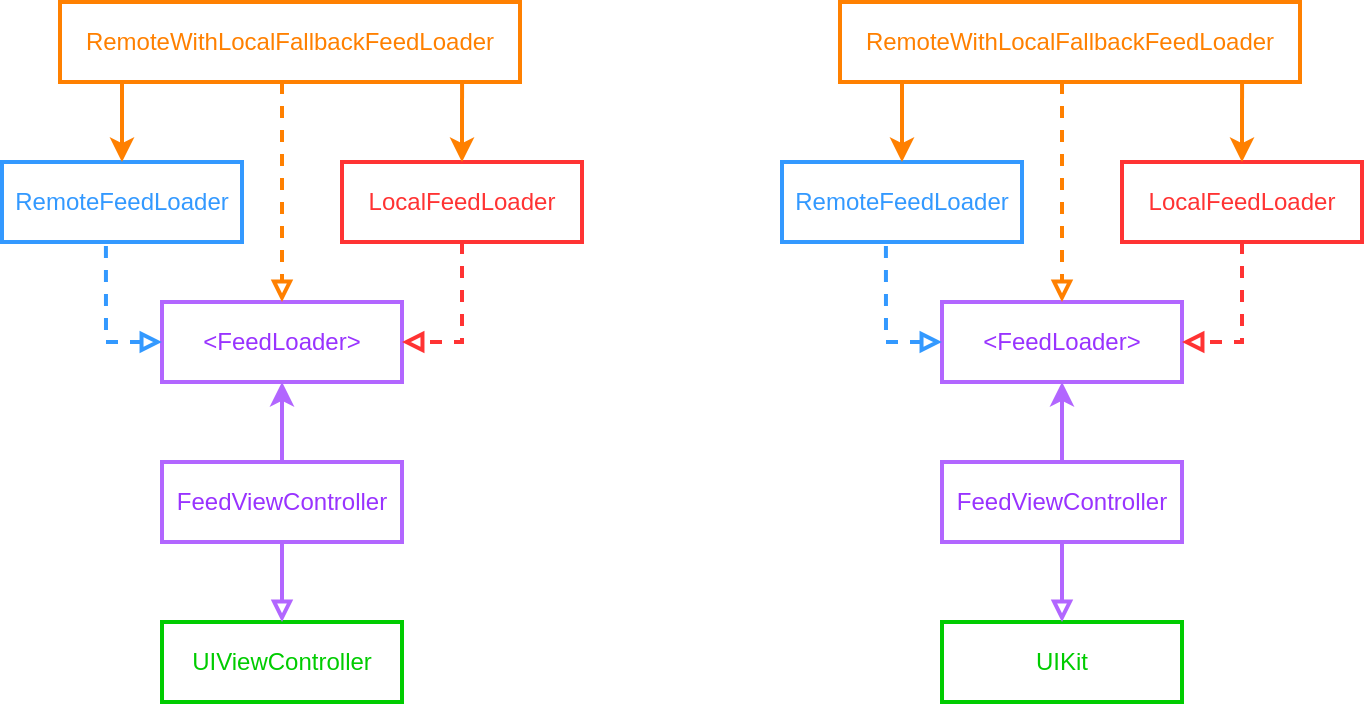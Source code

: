 <mxfile version="24.3.1" type="github">
  <diagram name="Сторінка-1" id="PxG06iyKeexJ1y8sfxdK">
    <mxGraphModel dx="1026" dy="691" grid="1" gridSize="10" guides="1" tooltips="1" connect="1" arrows="1" fold="1" page="1" pageScale="1" pageWidth="827" pageHeight="1169" math="0" shadow="0">
      <root>
        <mxCell id="0" />
        <mxCell id="1" parent="0" />
        <mxCell id="_yezeSAtM-JNvSMhmO6c-1" value="FeedViewController" style="rounded=0;whiteSpace=wrap;html=1;fillColor=none;strokeColor=#B266FF;strokeWidth=2;fontColor=#9933FF;" vertex="1" parent="1">
          <mxGeometry x="150" y="360" width="120" height="40" as="geometry" />
        </mxCell>
        <mxCell id="_yezeSAtM-JNvSMhmO6c-2" value="UIViewController" style="rounded=0;whiteSpace=wrap;html=1;fillColor=none;strokeColor=#00CC00;strokeWidth=2;fontColor=#00CC00;" vertex="1" parent="1">
          <mxGeometry x="150" y="440" width="120" height="40" as="geometry" />
        </mxCell>
        <mxCell id="_yezeSAtM-JNvSMhmO6c-3" value="" style="endArrow=block;html=1;rounded=0;entryX=0.5;entryY=0;entryDx=0;entryDy=0;exitX=0.5;exitY=1;exitDx=0;exitDy=0;strokeWidth=2;strokeColor=#B266FF;endFill=0;" edge="1" parent="1" source="_yezeSAtM-JNvSMhmO6c-1" target="_yezeSAtM-JNvSMhmO6c-2">
          <mxGeometry width="50" height="50" relative="1" as="geometry">
            <mxPoint x="190" y="410" as="sourcePoint" />
            <mxPoint x="240" y="360" as="targetPoint" />
          </mxGeometry>
        </mxCell>
        <mxCell id="_yezeSAtM-JNvSMhmO6c-4" value="&amp;lt;FeedLoader&amp;gt;" style="rounded=0;whiteSpace=wrap;html=1;fillColor=none;strokeColor=#B266FF;strokeWidth=2;fontColor=#9933FF;" vertex="1" parent="1">
          <mxGeometry x="150" y="280" width="120" height="40" as="geometry" />
        </mxCell>
        <mxCell id="_yezeSAtM-JNvSMhmO6c-5" value="" style="endArrow=classic;html=1;rounded=0;entryX=0.5;entryY=1;entryDx=0;entryDy=0;exitX=0.5;exitY=0;exitDx=0;exitDy=0;strokeWidth=2;strokeColor=#B266FF;" edge="1" parent="1" source="_yezeSAtM-JNvSMhmO6c-1" target="_yezeSAtM-JNvSMhmO6c-4">
          <mxGeometry width="50" height="50" relative="1" as="geometry">
            <mxPoint x="190" y="410" as="sourcePoint" />
            <mxPoint x="240" y="360" as="targetPoint" />
          </mxGeometry>
        </mxCell>
        <mxCell id="_yezeSAtM-JNvSMhmO6c-6" value="RemoteFeedLoader" style="rounded=0;whiteSpace=wrap;html=1;fillColor=none;strokeColor=#3399FF;strokeWidth=2;fontColor=#3399FF;" vertex="1" parent="1">
          <mxGeometry x="70" y="210" width="120" height="40" as="geometry" />
        </mxCell>
        <mxCell id="_yezeSAtM-JNvSMhmO6c-7" value="" style="endArrow=block;html=1;rounded=0;exitX=0.433;exitY=1.05;exitDx=0;exitDy=0;exitPerimeter=0;entryX=0;entryY=0.5;entryDx=0;entryDy=0;strokeWidth=2;dashed=1;strokeColor=#3399FF;endFill=0;" edge="1" parent="1" source="_yezeSAtM-JNvSMhmO6c-6" target="_yezeSAtM-JNvSMhmO6c-4">
          <mxGeometry width="50" height="50" relative="1" as="geometry">
            <mxPoint x="190" y="410" as="sourcePoint" />
            <mxPoint x="240" y="360" as="targetPoint" />
            <Array as="points">
              <mxPoint x="122" y="300" />
            </Array>
          </mxGeometry>
        </mxCell>
        <mxCell id="_yezeSAtM-JNvSMhmO6c-8" value="LocalFeedLoader" style="rounded=0;whiteSpace=wrap;html=1;fillColor=none;strokeColor=#FF3333;strokeWidth=2;fontColor=#FF3333;" vertex="1" parent="1">
          <mxGeometry x="240" y="210" width="120" height="40" as="geometry" />
        </mxCell>
        <mxCell id="_yezeSAtM-JNvSMhmO6c-9" value="" style="endArrow=block;html=1;rounded=0;exitX=0.5;exitY=1;exitDx=0;exitDy=0;strokeWidth=2;dashed=1;strokeColor=#FF3333;entryX=1;entryY=0.5;entryDx=0;entryDy=0;fontColor=#FF3333;endFill=0;" edge="1" parent="1" source="_yezeSAtM-JNvSMhmO6c-8" target="_yezeSAtM-JNvSMhmO6c-4">
          <mxGeometry width="50" height="50" relative="1" as="geometry">
            <mxPoint x="132" y="262" as="sourcePoint" />
            <mxPoint x="280" y="310" as="targetPoint" />
            <Array as="points">
              <mxPoint x="300" y="300" />
            </Array>
          </mxGeometry>
        </mxCell>
        <mxCell id="_yezeSAtM-JNvSMhmO6c-10" value="RemoteWithLocalFallbackFeedLoader" style="rounded=0;whiteSpace=wrap;html=1;fillColor=none;strokeColor=#FF8000;strokeWidth=2;fontColor=#FF8000;" vertex="1" parent="1">
          <mxGeometry x="99" y="130" width="230" height="40" as="geometry" />
        </mxCell>
        <mxCell id="_yezeSAtM-JNvSMhmO6c-11" value="" style="endArrow=classic;html=1;rounded=0;entryX=0.5;entryY=0;entryDx=0;entryDy=0;strokeWidth=2;strokeColor=#FF8000;" edge="1" parent="1" target="_yezeSAtM-JNvSMhmO6c-6">
          <mxGeometry width="50" height="50" relative="1" as="geometry">
            <mxPoint x="130" y="170" as="sourcePoint" />
            <mxPoint x="240" y="360" as="targetPoint" />
          </mxGeometry>
        </mxCell>
        <mxCell id="_yezeSAtM-JNvSMhmO6c-12" value="" style="endArrow=classic;html=1;rounded=0;entryX=0.5;entryY=0;entryDx=0;entryDy=0;strokeWidth=2;strokeColor=#FF8000;exitX=0.874;exitY=1;exitDx=0;exitDy=0;exitPerimeter=0;" edge="1" parent="1" source="_yezeSAtM-JNvSMhmO6c-10" target="_yezeSAtM-JNvSMhmO6c-8">
          <mxGeometry width="50" height="50" relative="1" as="geometry">
            <mxPoint x="140" y="180" as="sourcePoint" />
            <mxPoint x="140" y="220" as="targetPoint" />
          </mxGeometry>
        </mxCell>
        <mxCell id="_yezeSAtM-JNvSMhmO6c-13" value="" style="endArrow=block;html=1;rounded=0;entryX=0.5;entryY=0;entryDx=0;entryDy=0;strokeWidth=2;strokeColor=#FF8000;endFill=0;dashed=1;" edge="1" parent="1" target="_yezeSAtM-JNvSMhmO6c-4">
          <mxGeometry width="50" height="50" relative="1" as="geometry">
            <mxPoint x="210" y="170" as="sourcePoint" />
            <mxPoint x="220" y="450" as="targetPoint" />
          </mxGeometry>
        </mxCell>
        <mxCell id="_yezeSAtM-JNvSMhmO6c-14" value="FeedViewController" style="rounded=0;whiteSpace=wrap;html=1;fillColor=none;strokeColor=#B266FF;strokeWidth=2;fontColor=#9933FF;" vertex="1" parent="1">
          <mxGeometry x="540" y="360" width="120" height="40" as="geometry" />
        </mxCell>
        <mxCell id="_yezeSAtM-JNvSMhmO6c-15" value="UIKit" style="rounded=0;whiteSpace=wrap;html=1;fillColor=none;strokeColor=#00CC00;strokeWidth=2;fontColor=#00CC00;" vertex="1" parent="1">
          <mxGeometry x="540" y="440" width="120" height="40" as="geometry" />
        </mxCell>
        <mxCell id="_yezeSAtM-JNvSMhmO6c-16" value="" style="endArrow=block;html=1;rounded=0;entryX=0.5;entryY=0;entryDx=0;entryDy=0;exitX=0.5;exitY=1;exitDx=0;exitDy=0;strokeWidth=2;strokeColor=#B266FF;endFill=0;" edge="1" parent="1" source="_yezeSAtM-JNvSMhmO6c-14" target="_yezeSAtM-JNvSMhmO6c-15">
          <mxGeometry width="50" height="50" relative="1" as="geometry">
            <mxPoint x="580" y="410" as="sourcePoint" />
            <mxPoint x="630" y="360" as="targetPoint" />
          </mxGeometry>
        </mxCell>
        <mxCell id="_yezeSAtM-JNvSMhmO6c-17" value="&amp;lt;FeedLoader&amp;gt;" style="rounded=0;whiteSpace=wrap;html=1;fillColor=none;strokeColor=#B266FF;strokeWidth=2;fontColor=#9933FF;" vertex="1" parent="1">
          <mxGeometry x="540" y="280" width="120" height="40" as="geometry" />
        </mxCell>
        <mxCell id="_yezeSAtM-JNvSMhmO6c-18" value="" style="endArrow=classic;html=1;rounded=0;entryX=0.5;entryY=1;entryDx=0;entryDy=0;exitX=0.5;exitY=0;exitDx=0;exitDy=0;strokeWidth=2;strokeColor=#B266FF;" edge="1" parent="1" source="_yezeSAtM-JNvSMhmO6c-14" target="_yezeSAtM-JNvSMhmO6c-17">
          <mxGeometry width="50" height="50" relative="1" as="geometry">
            <mxPoint x="580" y="410" as="sourcePoint" />
            <mxPoint x="630" y="360" as="targetPoint" />
          </mxGeometry>
        </mxCell>
        <mxCell id="_yezeSAtM-JNvSMhmO6c-19" value="RemoteFeedLoader" style="rounded=0;whiteSpace=wrap;html=1;fillColor=none;strokeColor=#3399FF;strokeWidth=2;fontColor=#3399FF;" vertex="1" parent="1">
          <mxGeometry x="460" y="210" width="120" height="40" as="geometry" />
        </mxCell>
        <mxCell id="_yezeSAtM-JNvSMhmO6c-20" value="" style="endArrow=block;html=1;rounded=0;exitX=0.433;exitY=1.05;exitDx=0;exitDy=0;exitPerimeter=0;entryX=0;entryY=0.5;entryDx=0;entryDy=0;strokeWidth=2;dashed=1;strokeColor=#3399FF;endFill=0;" edge="1" parent="1" source="_yezeSAtM-JNvSMhmO6c-19" target="_yezeSAtM-JNvSMhmO6c-17">
          <mxGeometry width="50" height="50" relative="1" as="geometry">
            <mxPoint x="580" y="410" as="sourcePoint" />
            <mxPoint x="630" y="360" as="targetPoint" />
            <Array as="points">
              <mxPoint x="512" y="300" />
            </Array>
          </mxGeometry>
        </mxCell>
        <mxCell id="_yezeSAtM-JNvSMhmO6c-21" value="LocalFeedLoader" style="rounded=0;whiteSpace=wrap;html=1;fillColor=none;strokeColor=#FF3333;strokeWidth=2;fontColor=#FF3333;" vertex="1" parent="1">
          <mxGeometry x="630" y="210" width="120" height="40" as="geometry" />
        </mxCell>
        <mxCell id="_yezeSAtM-JNvSMhmO6c-22" value="" style="endArrow=block;html=1;rounded=0;exitX=0.5;exitY=1;exitDx=0;exitDy=0;strokeWidth=2;dashed=1;strokeColor=#FF3333;entryX=1;entryY=0.5;entryDx=0;entryDy=0;fontColor=#FF3333;endFill=0;" edge="1" parent="1" source="_yezeSAtM-JNvSMhmO6c-21" target="_yezeSAtM-JNvSMhmO6c-17">
          <mxGeometry width="50" height="50" relative="1" as="geometry">
            <mxPoint x="522" y="262" as="sourcePoint" />
            <mxPoint x="670" y="310" as="targetPoint" />
            <Array as="points">
              <mxPoint x="690" y="300" />
            </Array>
          </mxGeometry>
        </mxCell>
        <mxCell id="_yezeSAtM-JNvSMhmO6c-23" value="RemoteWithLocalFallbackFeedLoader" style="rounded=0;whiteSpace=wrap;html=1;fillColor=none;strokeColor=#FF8000;strokeWidth=2;fontColor=#FF8000;" vertex="1" parent="1">
          <mxGeometry x="489" y="130" width="230" height="40" as="geometry" />
        </mxCell>
        <mxCell id="_yezeSAtM-JNvSMhmO6c-24" value="" style="endArrow=classic;html=1;rounded=0;entryX=0.5;entryY=0;entryDx=0;entryDy=0;strokeWidth=2;strokeColor=#FF8000;" edge="1" parent="1" target="_yezeSAtM-JNvSMhmO6c-19">
          <mxGeometry width="50" height="50" relative="1" as="geometry">
            <mxPoint x="520" y="170" as="sourcePoint" />
            <mxPoint x="630" y="360" as="targetPoint" />
          </mxGeometry>
        </mxCell>
        <mxCell id="_yezeSAtM-JNvSMhmO6c-25" value="" style="endArrow=classic;html=1;rounded=0;entryX=0.5;entryY=0;entryDx=0;entryDy=0;strokeWidth=2;strokeColor=#FF8000;exitX=0.874;exitY=1;exitDx=0;exitDy=0;exitPerimeter=0;" edge="1" parent="1" source="_yezeSAtM-JNvSMhmO6c-23" target="_yezeSAtM-JNvSMhmO6c-21">
          <mxGeometry width="50" height="50" relative="1" as="geometry">
            <mxPoint x="530" y="180" as="sourcePoint" />
            <mxPoint x="530" y="220" as="targetPoint" />
          </mxGeometry>
        </mxCell>
        <mxCell id="_yezeSAtM-JNvSMhmO6c-26" value="" style="endArrow=block;html=1;rounded=0;entryX=0.5;entryY=0;entryDx=0;entryDy=0;strokeWidth=2;strokeColor=#FF8000;endFill=0;dashed=1;" edge="1" parent="1" target="_yezeSAtM-JNvSMhmO6c-17">
          <mxGeometry width="50" height="50" relative="1" as="geometry">
            <mxPoint x="600" y="170" as="sourcePoint" />
            <mxPoint x="610" y="450" as="targetPoint" />
          </mxGeometry>
        </mxCell>
      </root>
    </mxGraphModel>
  </diagram>
</mxfile>
